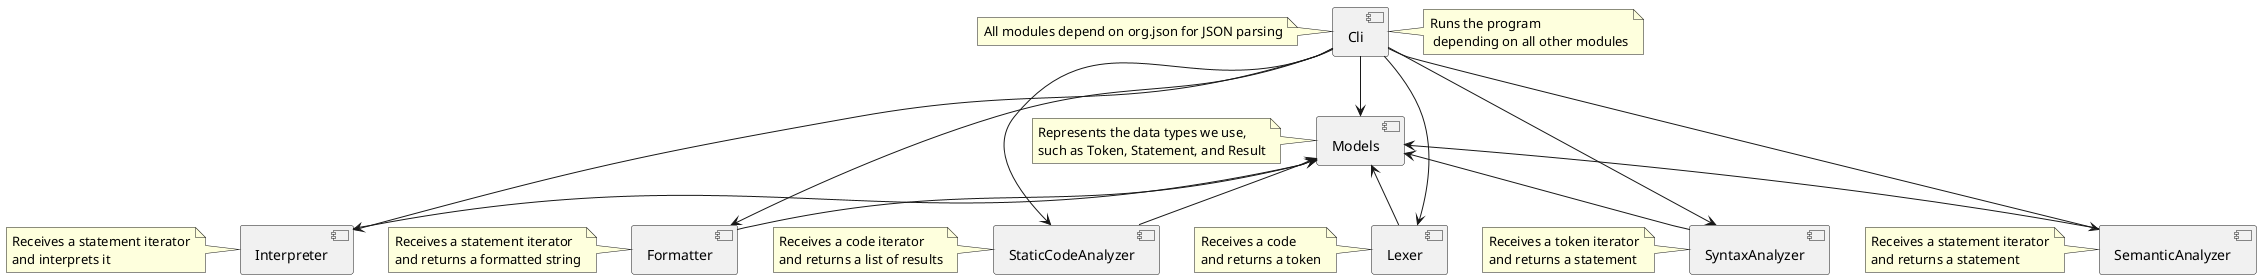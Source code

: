 @startuml
'https://plantuml.com/component-diagram

component Lexer
note left of Lexer : Receives a code\nand returns a token

component SyntaxAnalyzer
note left of SyntaxAnalyzer : Receives a token iterator\nand returns a statement

component SemanticAnalyzer
note left of SemanticAnalyzer : Receives a statement iterator\nand returns a statement

component Interpreter
note left of Interpreter : Receives a statement iterator\nand interprets it

component Formatter
note left of Formatter : Receives a statement iterator\nand returns a formatted string

component StaticCodeAnalyzer
note left of StaticCodeAnalyzer : Receives a code iterator\nand returns a list of results

component Models
note left of Models : Represents the data types we use, \nsuch as Token, Statement, and Result

component Cli
note right of Cli : Runs the program\n depending on all other modules
note left of Cli: All modules depend on org.json for JSON parsing

' Cli dependencies
Cli -down--> Lexer
Cli -down--> SyntaxAnalyzer
Cli -down--> SemanticAnalyzer
Cli -down--> Interpreter
Cli -down--> Formatter
Cli -down--> StaticCodeAnalyzer
Cli -down-> Models

' Models dependencies
Lexer -up-> Models
SyntaxAnalyzer -up-> Models
SemanticAnalyzer -up-> Models
Interpreter -up-> Models
Formatter -up-> Models
StaticCodeAnalyzer -up-> Models

@enduml